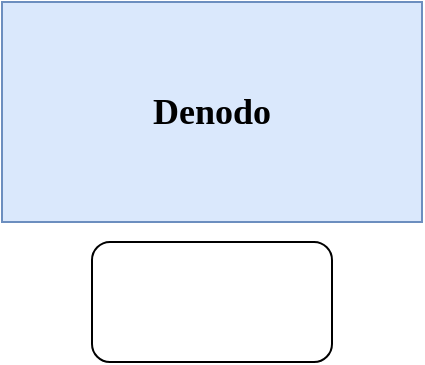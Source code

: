 <mxfile version="16.6.4" type="github">
  <diagram id="-L9g1W_YFleN1eRqW0Zt" name="Page-1">
    <mxGraphModel dx="925" dy="536" grid="1" gridSize="10" guides="1" tooltips="1" connect="1" arrows="1" fold="1" page="1" pageScale="1" pageWidth="850" pageHeight="1100" math="0" shadow="0">
      <root>
        <mxCell id="0" />
        <mxCell id="1" parent="0" />
        <mxCell id="jtlBsj4RMmiKG3bMawBm-1" value="&lt;h2&gt;&lt;font face=&quot;Tahoma&quot;&gt;Denodo&lt;/font&gt;&lt;/h2&gt;" style="rounded=0;whiteSpace=wrap;html=1;fillColor=#dae8fc;strokeColor=#6c8ebf;" vertex="1" parent="1">
          <mxGeometry x="270" y="200" width="210" height="110" as="geometry" />
        </mxCell>
        <mxCell id="jtlBsj4RMmiKG3bMawBm-2" value="" style="rounded=1;whiteSpace=wrap;html=1;fontFamily=Tahoma;" vertex="1" parent="1">
          <mxGeometry x="315" y="320" width="120" height="60" as="geometry" />
        </mxCell>
      </root>
    </mxGraphModel>
  </diagram>
</mxfile>
